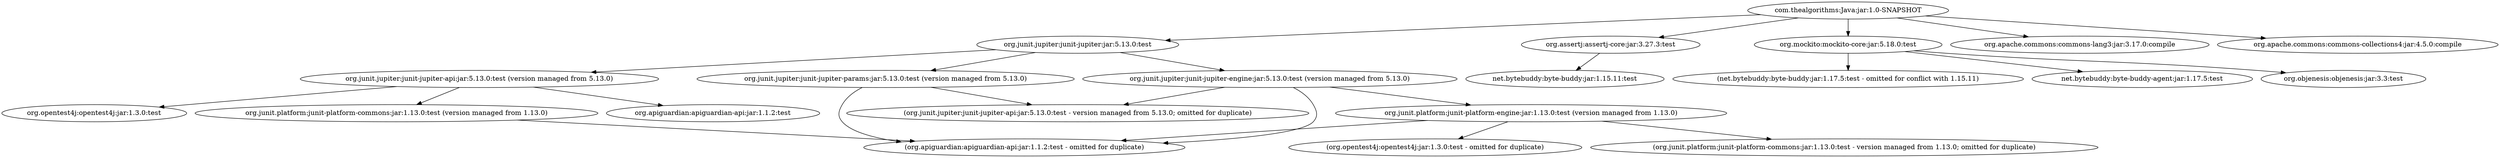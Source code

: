 digraph TheAlgorithms__Java {
	"com.thealgorithms:Java:jar:1.0-SNAPSHOT" -> "org.junit.jupiter:junit-jupiter:jar:5.13.0:test" ; 
	"com.thealgorithms:Java:jar:1.0-SNAPSHOT" -> "org.assertj:assertj-core:jar:3.27.3:test" ; 
	"com.thealgorithms:Java:jar:1.0-SNAPSHOT" -> "org.mockito:mockito-core:jar:5.18.0:test" ; 
	"com.thealgorithms:Java:jar:1.0-SNAPSHOT" -> "org.apache.commons:commons-lang3:jar:3.17.0:compile" ; 
	"com.thealgorithms:Java:jar:1.0-SNAPSHOT" -> "org.apache.commons:commons-collections4:jar:4.5.0:compile" ; 
	"org.junit.jupiter:junit-jupiter:jar:5.13.0:test" -> "org.junit.jupiter:junit-jupiter-api:jar:5.13.0:test (version managed from 5.13.0)" ; 
	"org.junit.jupiter:junit-jupiter:jar:5.13.0:test" -> "org.junit.jupiter:junit-jupiter-params:jar:5.13.0:test (version managed from 5.13.0)" ; 
	"org.junit.jupiter:junit-jupiter:jar:5.13.0:test" -> "org.junit.jupiter:junit-jupiter-engine:jar:5.13.0:test (version managed from 5.13.0)" ; 
	"org.junit.jupiter:junit-jupiter-api:jar:5.13.0:test (version managed from 5.13.0)" -> "org.opentest4j:opentest4j:jar:1.3.0:test" ; 
	"org.junit.jupiter:junit-jupiter-api:jar:5.13.0:test (version managed from 5.13.0)" -> "org.junit.platform:junit-platform-commons:jar:1.13.0:test (version managed from 1.13.0)" ; 
	"org.junit.jupiter:junit-jupiter-api:jar:5.13.0:test (version managed from 5.13.0)" -> "org.apiguardian:apiguardian-api:jar:1.1.2:test" ; 
	"org.junit.platform:junit-platform-commons:jar:1.13.0:test (version managed from 1.13.0)" -> "(org.apiguardian:apiguardian-api:jar:1.1.2:test - omitted for duplicate)" ; 
	"org.junit.jupiter:junit-jupiter-params:jar:5.13.0:test (version managed from 5.13.0)" -> "(org.junit.jupiter:junit-jupiter-api:jar:5.13.0:test - version managed from 5.13.0; omitted for duplicate)" ; 
	"org.junit.jupiter:junit-jupiter-params:jar:5.13.0:test (version managed from 5.13.0)" -> "(org.apiguardian:apiguardian-api:jar:1.1.2:test - omitted for duplicate)" ; 
	"org.junit.jupiter:junit-jupiter-engine:jar:5.13.0:test (version managed from 5.13.0)" -> "org.junit.platform:junit-platform-engine:jar:1.13.0:test (version managed from 1.13.0)" ; 
	"org.junit.jupiter:junit-jupiter-engine:jar:5.13.0:test (version managed from 5.13.0)" -> "(org.junit.jupiter:junit-jupiter-api:jar:5.13.0:test - version managed from 5.13.0; omitted for duplicate)" ; 
	"org.junit.jupiter:junit-jupiter-engine:jar:5.13.0:test (version managed from 5.13.0)" -> "(org.apiguardian:apiguardian-api:jar:1.1.2:test - omitted for duplicate)" ; 
	"org.junit.platform:junit-platform-engine:jar:1.13.0:test (version managed from 1.13.0)" -> "(org.opentest4j:opentest4j:jar:1.3.0:test - omitted for duplicate)" ; 
	"org.junit.platform:junit-platform-engine:jar:1.13.0:test (version managed from 1.13.0)" -> "(org.junit.platform:junit-platform-commons:jar:1.13.0:test - version managed from 1.13.0; omitted for duplicate)" ; 
	"org.junit.platform:junit-platform-engine:jar:1.13.0:test (version managed from 1.13.0)" -> "(org.apiguardian:apiguardian-api:jar:1.1.2:test - omitted for duplicate)" ; 
	"org.assertj:assertj-core:jar:3.27.3:test" -> "net.bytebuddy:byte-buddy:jar:1.15.11:test" ; 
	"org.mockito:mockito-core:jar:5.18.0:test" -> "(net.bytebuddy:byte-buddy:jar:1.17.5:test - omitted for conflict with 1.15.11)" ; 
	"org.mockito:mockito-core:jar:5.18.0:test" -> "net.bytebuddy:byte-buddy-agent:jar:1.17.5:test" ; 
	"org.mockito:mockito-core:jar:5.18.0:test" -> "org.objenesis:objenesis:jar:3.3:test" ; 
}
